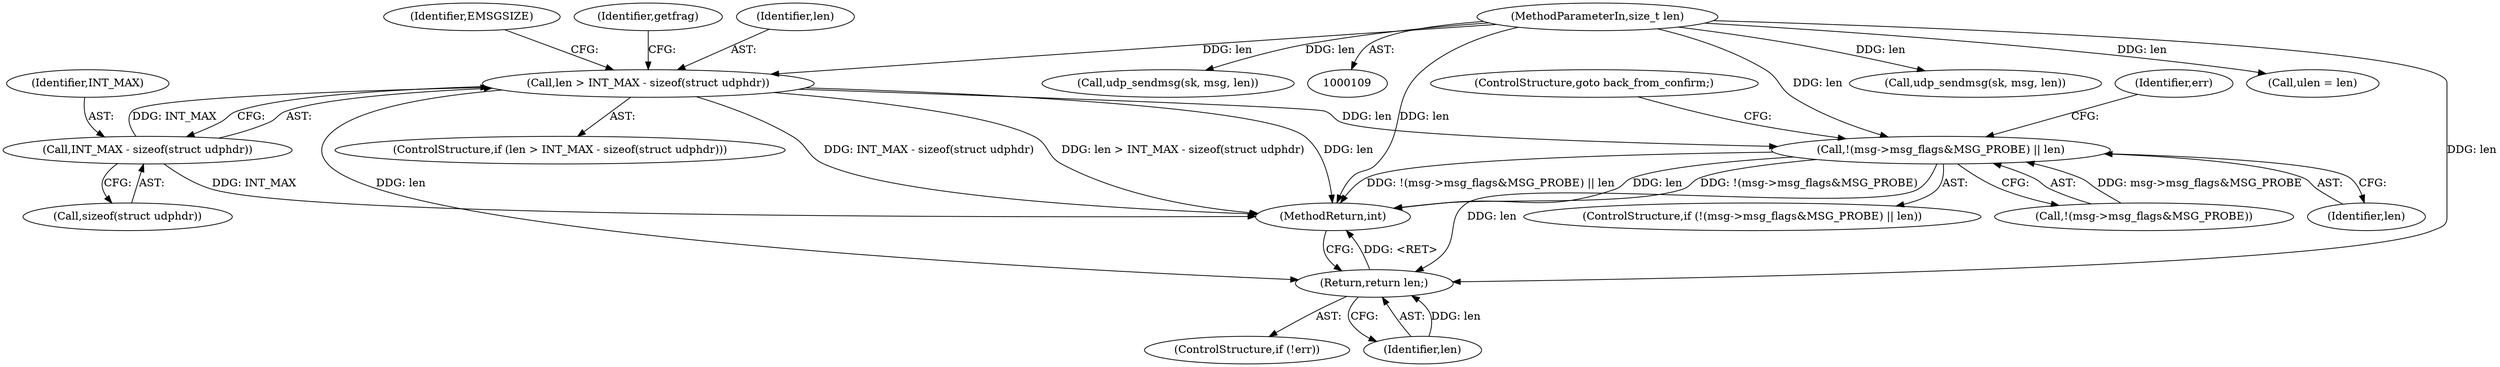 digraph "0_linux_45f6fad84cc305103b28d73482b344d7f5b76f39_18@API" {
"1000340" [label="(Call,len > INT_MAX - sizeof(struct udphdr))"];
"1000112" [label="(MethodParameterIn,size_t len)"];
"1000342" [label="(Call,INT_MAX - sizeof(struct udphdr))"];
"1000993" [label="(Return,return len;)"];
"1001021" [label="(Call,!(msg->msg_flags&MSG_PROBE) || len)"];
"1000993" [label="(Return,return len;)"];
"1000990" [label="(ControlStructure,if (!err))"];
"1000339" [label="(ControlStructure,if (len > INT_MAX - sizeof(struct udphdr)))"];
"1001031" [label="(Identifier,err)"];
"1000324" [label="(Call,udp_sendmsg(sk, msg, len))"];
"1001029" [label="(ControlStructure,goto back_from_confirm;)"];
"1001034" [label="(MethodReturn,int)"];
"1000150" [label="(Call,ulen = len)"];
"1000342" [label="(Call,INT_MAX - sizeof(struct udphdr))"];
"1000994" [label="(Identifier,len)"];
"1000348" [label="(Identifier,EMSGSIZE)"];
"1000340" [label="(Call,len > INT_MAX - sizeof(struct udphdr))"];
"1001021" [label="(Call,!(msg->msg_flags&MSG_PROBE) || len)"];
"1001020" [label="(ControlStructure,if (!(msg->msg_flags&MSG_PROBE) || len))"];
"1000335" [label="(Call,udp_sendmsg(sk, msg, len))"];
"1000350" [label="(Identifier,getfrag)"];
"1001022" [label="(Call,!(msg->msg_flags&MSG_PROBE))"];
"1000343" [label="(Identifier,INT_MAX)"];
"1000344" [label="(Call,sizeof(struct udphdr))"];
"1000341" [label="(Identifier,len)"];
"1000112" [label="(MethodParameterIn,size_t len)"];
"1001028" [label="(Identifier,len)"];
"1000340" -> "1000339"  [label="AST: "];
"1000340" -> "1000342"  [label="CFG: "];
"1000341" -> "1000340"  [label="AST: "];
"1000342" -> "1000340"  [label="AST: "];
"1000348" -> "1000340"  [label="CFG: "];
"1000350" -> "1000340"  [label="CFG: "];
"1000340" -> "1001034"  [label="DDG: INT_MAX - sizeof(struct udphdr)"];
"1000340" -> "1001034"  [label="DDG: len > INT_MAX - sizeof(struct udphdr)"];
"1000340" -> "1001034"  [label="DDG: len"];
"1000112" -> "1000340"  [label="DDG: len"];
"1000342" -> "1000340"  [label="DDG: INT_MAX"];
"1000340" -> "1000993"  [label="DDG: len"];
"1000340" -> "1001021"  [label="DDG: len"];
"1000112" -> "1000109"  [label="AST: "];
"1000112" -> "1001034"  [label="DDG: len"];
"1000112" -> "1000150"  [label="DDG: len"];
"1000112" -> "1000324"  [label="DDG: len"];
"1000112" -> "1000335"  [label="DDG: len"];
"1000112" -> "1000993"  [label="DDG: len"];
"1000112" -> "1001021"  [label="DDG: len"];
"1000342" -> "1000344"  [label="CFG: "];
"1000343" -> "1000342"  [label="AST: "];
"1000344" -> "1000342"  [label="AST: "];
"1000342" -> "1001034"  [label="DDG: INT_MAX"];
"1000993" -> "1000990"  [label="AST: "];
"1000993" -> "1000994"  [label="CFG: "];
"1000994" -> "1000993"  [label="AST: "];
"1001034" -> "1000993"  [label="CFG: "];
"1000993" -> "1001034"  [label="DDG: <RET>"];
"1000994" -> "1000993"  [label="DDG: len"];
"1001021" -> "1000993"  [label="DDG: len"];
"1001021" -> "1001020"  [label="AST: "];
"1001021" -> "1001022"  [label="CFG: "];
"1001021" -> "1001028"  [label="CFG: "];
"1001022" -> "1001021"  [label="AST: "];
"1001028" -> "1001021"  [label="AST: "];
"1001029" -> "1001021"  [label="CFG: "];
"1001031" -> "1001021"  [label="CFG: "];
"1001021" -> "1001034"  [label="DDG: !(msg->msg_flags&MSG_PROBE) || len"];
"1001021" -> "1001034"  [label="DDG: len"];
"1001021" -> "1001034"  [label="DDG: !(msg->msg_flags&MSG_PROBE)"];
"1001022" -> "1001021"  [label="DDG: msg->msg_flags&MSG_PROBE"];
}
